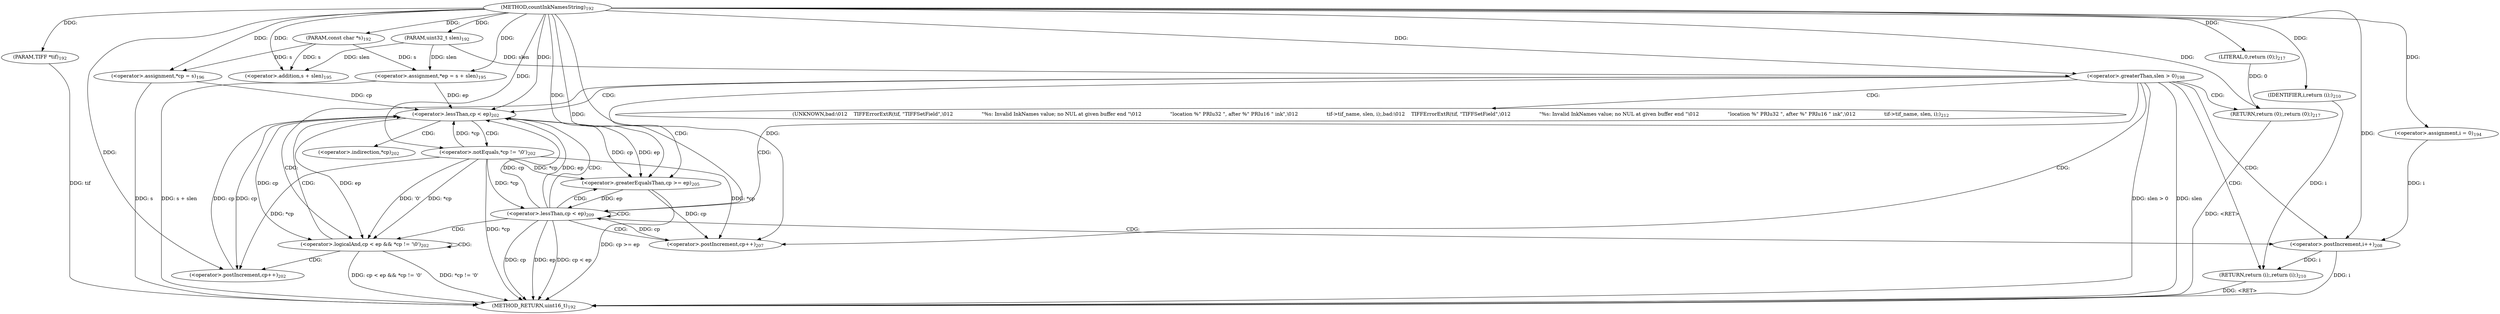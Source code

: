 digraph "countInkNamesString" {  
"40094" [label = <(METHOD,countInkNamesString)<SUB>192</SUB>> ]
"40151" [label = <(METHOD_RETURN,uint16_t)<SUB>192</SUB>> ]
"40095" [label = <(PARAM,TIFF *tif)<SUB>192</SUB>> ]
"40096" [label = <(PARAM,uint32_t slen)<SUB>192</SUB>> ]
"40097" [label = <(PARAM,const char *s)<SUB>192</SUB>> ]
"40100" [label = <(&lt;operator&gt;.assignment,i = 0)<SUB>194</SUB>> ]
"40104" [label = <(&lt;operator&gt;.assignment,*ep = s + slen)<SUB>195</SUB>> ]
"40110" [label = <(&lt;operator&gt;.assignment,*cp = s)<SUB>196</SUB>> ]
"40149" [label = <(RETURN,return (0);,return (0);)<SUB>217</SUB>> ]
"40114" [label = <(&lt;operator&gt;.greaterThan,slen &gt; 0)<SUB>198</SUB>> ]
"40150" [label = <(LITERAL,0,return (0);)<SUB>217</SUB>> ]
"40106" [label = <(&lt;operator&gt;.addition,s + slen)<SUB>195</SUB>> ]
"40146" [label = <(RETURN,return (i);,return (i);)<SUB>210</SUB>> ]
"40143" [label = <(&lt;operator&gt;.lessThan,cp &lt; ep)<SUB>209</SUB>> ]
"40147" [label = <(IDENTIFIER,i,return (i);)<SUB>210</SUB>> ]
"40139" [label = <(&lt;operator&gt;.postIncrement,cp++)<SUB>207</SUB>> ]
"40141" [label = <(&lt;operator&gt;.postIncrement,i++)<SUB>208</SUB>> ]
"40122" [label = <(&lt;operator&gt;.logicalAnd,cp &lt; ep &amp;&amp; *cp != '\0')<SUB>202</SUB>> ]
"40130" [label = <(&lt;operator&gt;.postIncrement,cp++)<SUB>202</SUB>> ]
"40134" [label = <(&lt;operator&gt;.greaterEqualsThan,cp &gt;= ep)<SUB>205</SUB>> ]
"40123" [label = <(&lt;operator&gt;.lessThan,cp &lt; ep)<SUB>202</SUB>> ]
"40126" [label = <(&lt;operator&gt;.notEquals,*cp != '\0')<SUB>202</SUB>> ]
"40148" [label = <(UNKNOWN,bad:\012    TIFFErrorExtR(tif, &quot;TIFFSetField&quot;,\012                  &quot;%s: Invalid InkNames value; no NUL at given buffer end &quot;\012                  &quot;location %&quot; PRIu32 &quot;, after %&quot; PRIu16 &quot; ink&quot;,\012                  tif-&gt;tif_name, slen, i);,bad:\012    TIFFErrorExtR(tif, &quot;TIFFSetField&quot;,\012                  &quot;%s: Invalid InkNames value; no NUL at given buffer end &quot;\012                  &quot;location %&quot; PRIu32 &quot;, after %&quot; PRIu16 &quot; ink&quot;,\012                  tif-&gt;tif_name, slen, i);)<SUB>212</SUB>> ]
"40127" [label = <(&lt;operator&gt;.indirection,*cp)<SUB>202</SUB>> ]
  "40146" -> "40151"  [ label = "DDG: &lt;RET&gt;"] 
  "40149" -> "40151"  [ label = "DDG: &lt;RET&gt;"] 
  "40095" -> "40151"  [ label = "DDG: tif"] 
  "40104" -> "40151"  [ label = "DDG: s + slen"] 
  "40110" -> "40151"  [ label = "DDG: s"] 
  "40114" -> "40151"  [ label = "DDG: slen"] 
  "40114" -> "40151"  [ label = "DDG: slen &gt; 0"] 
  "40126" -> "40151"  [ label = "DDG: *cp"] 
  "40122" -> "40151"  [ label = "DDG: *cp != '\0'"] 
  "40122" -> "40151"  [ label = "DDG: cp &lt; ep &amp;&amp; *cp != '\0'"] 
  "40134" -> "40151"  [ label = "DDG: cp &gt;= ep"] 
  "40141" -> "40151"  [ label = "DDG: i"] 
  "40143" -> "40151"  [ label = "DDG: cp"] 
  "40143" -> "40151"  [ label = "DDG: ep"] 
  "40143" -> "40151"  [ label = "DDG: cp &lt; ep"] 
  "40094" -> "40095"  [ label = "DDG: "] 
  "40094" -> "40096"  [ label = "DDG: "] 
  "40094" -> "40097"  [ label = "DDG: "] 
  "40094" -> "40100"  [ label = "DDG: "] 
  "40097" -> "40104"  [ label = "DDG: s"] 
  "40094" -> "40104"  [ label = "DDG: "] 
  "40096" -> "40104"  [ label = "DDG: slen"] 
  "40094" -> "40110"  [ label = "DDG: "] 
  "40097" -> "40110"  [ label = "DDG: s"] 
  "40150" -> "40149"  [ label = "DDG: 0"] 
  "40094" -> "40149"  [ label = "DDG: "] 
  "40094" -> "40150"  [ label = "DDG: "] 
  "40097" -> "40106"  [ label = "DDG: s"] 
  "40094" -> "40106"  [ label = "DDG: "] 
  "40096" -> "40106"  [ label = "DDG: slen"] 
  "40094" -> "40114"  [ label = "DDG: "] 
  "40096" -> "40114"  [ label = "DDG: slen"] 
  "40147" -> "40146"  [ label = "DDG: i"] 
  "40141" -> "40146"  [ label = "DDG: i"] 
  "40094" -> "40147"  [ label = "DDG: "] 
  "40126" -> "40143"  [ label = "DDG: *cp"] 
  "40139" -> "40143"  [ label = "DDG: cp"] 
  "40094" -> "40143"  [ label = "DDG: "] 
  "40134" -> "40143"  [ label = "DDG: ep"] 
  "40126" -> "40139"  [ label = "DDG: *cp"] 
  "40134" -> "40139"  [ label = "DDG: cp"] 
  "40094" -> "40139"  [ label = "DDG: "] 
  "40100" -> "40141"  [ label = "DDG: i"] 
  "40094" -> "40141"  [ label = "DDG: "] 
  "40123" -> "40122"  [ label = "DDG: cp"] 
  "40123" -> "40122"  [ label = "DDG: ep"] 
  "40126" -> "40122"  [ label = "DDG: *cp"] 
  "40126" -> "40122"  [ label = "DDG: '\0'"] 
  "40123" -> "40130"  [ label = "DDG: cp"] 
  "40126" -> "40130"  [ label = "DDG: *cp"] 
  "40094" -> "40130"  [ label = "DDG: "] 
  "40123" -> "40134"  [ label = "DDG: cp"] 
  "40126" -> "40134"  [ label = "DDG: *cp"] 
  "40094" -> "40134"  [ label = "DDG: "] 
  "40123" -> "40134"  [ label = "DDG: ep"] 
  "40110" -> "40123"  [ label = "DDG: cp"] 
  "40126" -> "40123"  [ label = "DDG: *cp"] 
  "40143" -> "40123"  [ label = "DDG: cp"] 
  "40130" -> "40123"  [ label = "DDG: cp"] 
  "40094" -> "40123"  [ label = "DDG: "] 
  "40104" -> "40123"  [ label = "DDG: ep"] 
  "40143" -> "40123"  [ label = "DDG: ep"] 
  "40094" -> "40126"  [ label = "DDG: "] 
  "40114" -> "40148"  [ label = "CDG: "] 
  "40114" -> "40146"  [ label = "CDG: "] 
  "40114" -> "40134"  [ label = "CDG: "] 
  "40114" -> "40149"  [ label = "CDG: "] 
  "40114" -> "40123"  [ label = "CDG: "] 
  "40114" -> "40141"  [ label = "CDG: "] 
  "40114" -> "40122"  [ label = "CDG: "] 
  "40114" -> "40143"  [ label = "CDG: "] 
  "40114" -> "40139"  [ label = "CDG: "] 
  "40143" -> "40134"  [ label = "CDG: "] 
  "40143" -> "40123"  [ label = "CDG: "] 
  "40143" -> "40141"  [ label = "CDG: "] 
  "40143" -> "40122"  [ label = "CDG: "] 
  "40143" -> "40143"  [ label = "CDG: "] 
  "40143" -> "40139"  [ label = "CDG: "] 
  "40122" -> "40123"  [ label = "CDG: "] 
  "40122" -> "40130"  [ label = "CDG: "] 
  "40122" -> "40122"  [ label = "CDG: "] 
  "40123" -> "40126"  [ label = "CDG: "] 
  "40123" -> "40127"  [ label = "CDG: "] 
}
